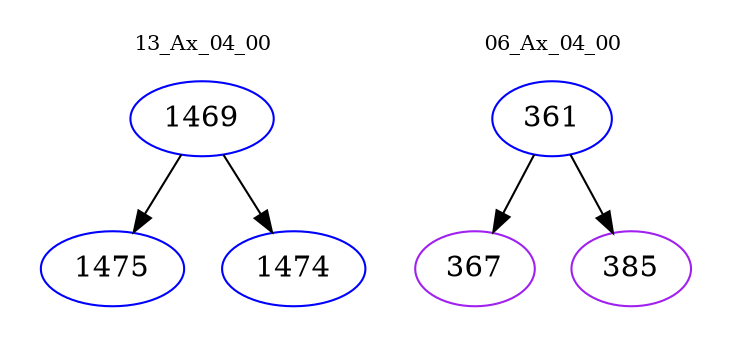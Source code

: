 digraph{
subgraph cluster_0 {
color = white
label = "13_Ax_04_00";
fontsize=10;
T0_1469 [label="1469", color="blue"]
T0_1469 -> T0_1475 [color="black"]
T0_1475 [label="1475", color="blue"]
T0_1469 -> T0_1474 [color="black"]
T0_1474 [label="1474", color="blue"]
}
subgraph cluster_1 {
color = white
label = "06_Ax_04_00";
fontsize=10;
T1_361 [label="361", color="blue"]
T1_361 -> T1_367 [color="black"]
T1_367 [label="367", color="purple"]
T1_361 -> T1_385 [color="black"]
T1_385 [label="385", color="purple"]
}
}
